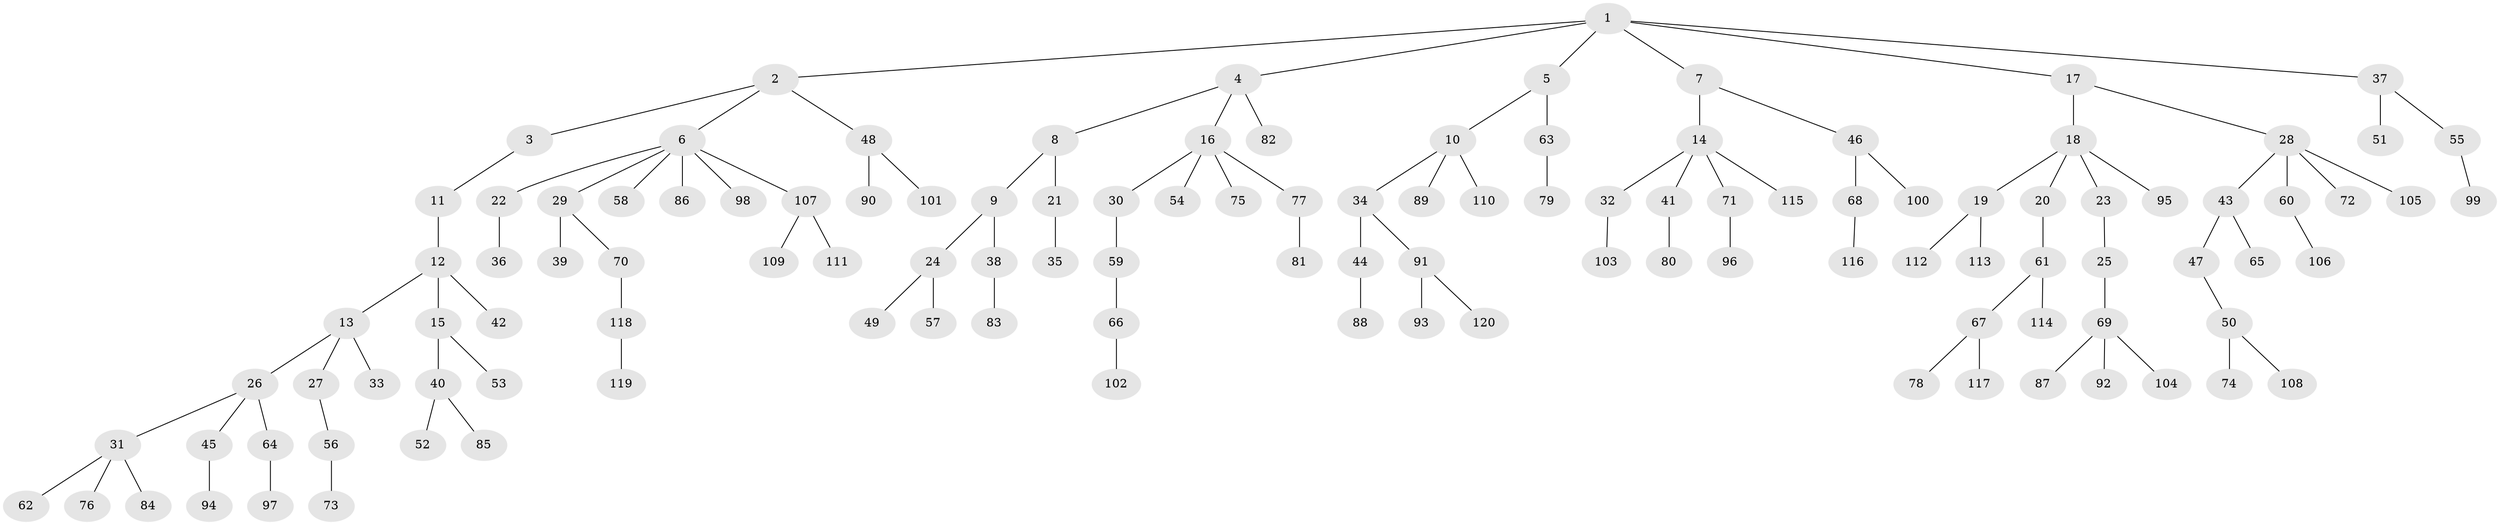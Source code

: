 // Generated by graph-tools (version 1.1) at 2025/11/02/27/25 16:11:28]
// undirected, 120 vertices, 119 edges
graph export_dot {
graph [start="1"]
  node [color=gray90,style=filled];
  1;
  2;
  3;
  4;
  5;
  6;
  7;
  8;
  9;
  10;
  11;
  12;
  13;
  14;
  15;
  16;
  17;
  18;
  19;
  20;
  21;
  22;
  23;
  24;
  25;
  26;
  27;
  28;
  29;
  30;
  31;
  32;
  33;
  34;
  35;
  36;
  37;
  38;
  39;
  40;
  41;
  42;
  43;
  44;
  45;
  46;
  47;
  48;
  49;
  50;
  51;
  52;
  53;
  54;
  55;
  56;
  57;
  58;
  59;
  60;
  61;
  62;
  63;
  64;
  65;
  66;
  67;
  68;
  69;
  70;
  71;
  72;
  73;
  74;
  75;
  76;
  77;
  78;
  79;
  80;
  81;
  82;
  83;
  84;
  85;
  86;
  87;
  88;
  89;
  90;
  91;
  92;
  93;
  94;
  95;
  96;
  97;
  98;
  99;
  100;
  101;
  102;
  103;
  104;
  105;
  106;
  107;
  108;
  109;
  110;
  111;
  112;
  113;
  114;
  115;
  116;
  117;
  118;
  119;
  120;
  1 -- 2;
  1 -- 4;
  1 -- 5;
  1 -- 7;
  1 -- 17;
  1 -- 37;
  2 -- 3;
  2 -- 6;
  2 -- 48;
  3 -- 11;
  4 -- 8;
  4 -- 16;
  4 -- 82;
  5 -- 10;
  5 -- 63;
  6 -- 22;
  6 -- 29;
  6 -- 58;
  6 -- 86;
  6 -- 98;
  6 -- 107;
  7 -- 14;
  7 -- 46;
  8 -- 9;
  8 -- 21;
  9 -- 24;
  9 -- 38;
  10 -- 34;
  10 -- 89;
  10 -- 110;
  11 -- 12;
  12 -- 13;
  12 -- 15;
  12 -- 42;
  13 -- 26;
  13 -- 27;
  13 -- 33;
  14 -- 32;
  14 -- 41;
  14 -- 71;
  14 -- 115;
  15 -- 40;
  15 -- 53;
  16 -- 30;
  16 -- 54;
  16 -- 75;
  16 -- 77;
  17 -- 18;
  17 -- 28;
  18 -- 19;
  18 -- 20;
  18 -- 23;
  18 -- 95;
  19 -- 112;
  19 -- 113;
  20 -- 61;
  21 -- 35;
  22 -- 36;
  23 -- 25;
  24 -- 49;
  24 -- 57;
  25 -- 69;
  26 -- 31;
  26 -- 45;
  26 -- 64;
  27 -- 56;
  28 -- 43;
  28 -- 60;
  28 -- 72;
  28 -- 105;
  29 -- 39;
  29 -- 70;
  30 -- 59;
  31 -- 62;
  31 -- 76;
  31 -- 84;
  32 -- 103;
  34 -- 44;
  34 -- 91;
  37 -- 51;
  37 -- 55;
  38 -- 83;
  40 -- 52;
  40 -- 85;
  41 -- 80;
  43 -- 47;
  43 -- 65;
  44 -- 88;
  45 -- 94;
  46 -- 68;
  46 -- 100;
  47 -- 50;
  48 -- 90;
  48 -- 101;
  50 -- 74;
  50 -- 108;
  55 -- 99;
  56 -- 73;
  59 -- 66;
  60 -- 106;
  61 -- 67;
  61 -- 114;
  63 -- 79;
  64 -- 97;
  66 -- 102;
  67 -- 78;
  67 -- 117;
  68 -- 116;
  69 -- 87;
  69 -- 92;
  69 -- 104;
  70 -- 118;
  71 -- 96;
  77 -- 81;
  91 -- 93;
  91 -- 120;
  107 -- 109;
  107 -- 111;
  118 -- 119;
}
